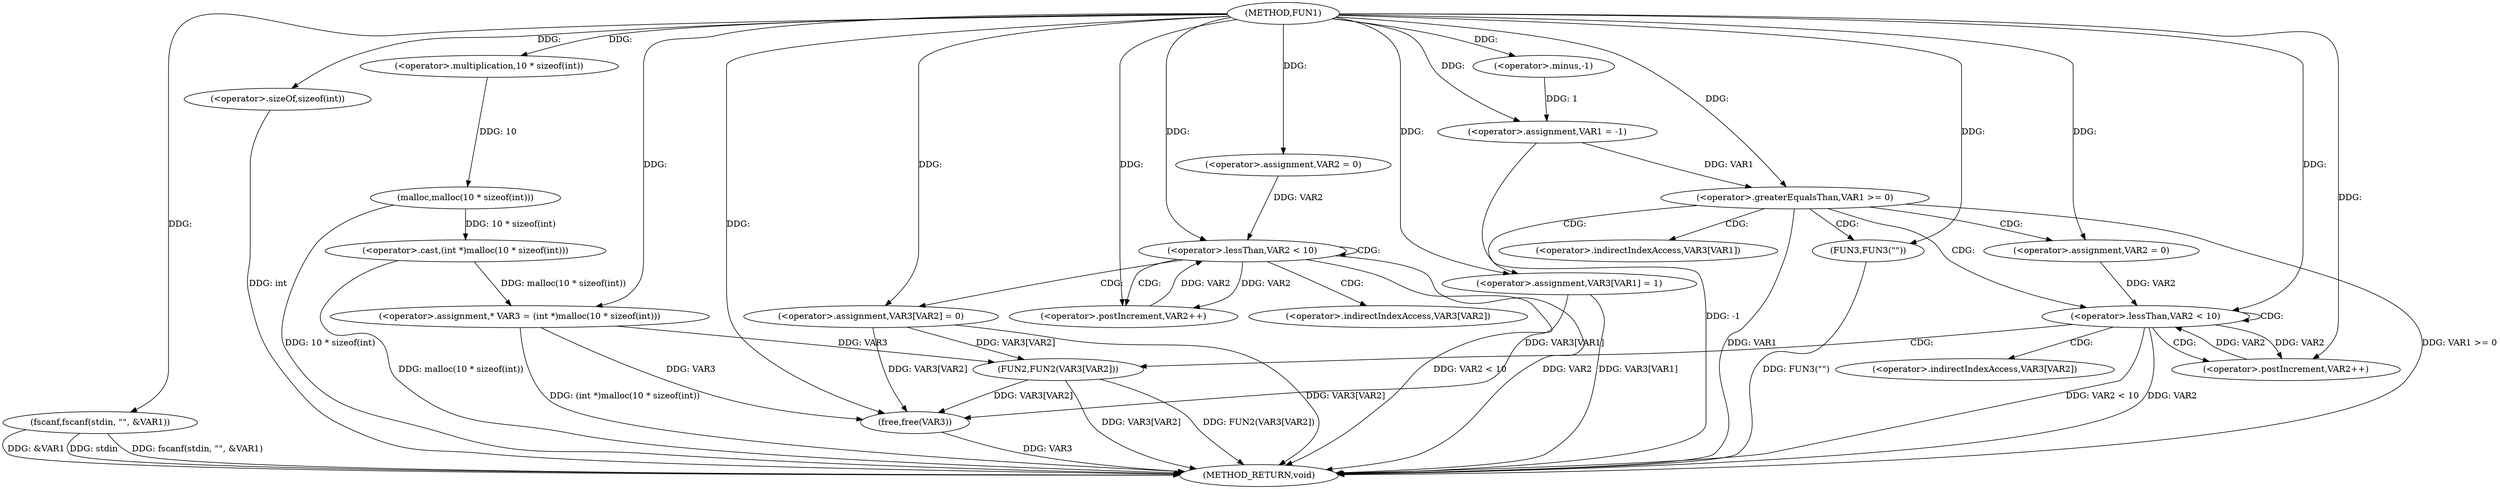 digraph FUN1 {  
"1000100" [label = "(METHOD,FUN1)" ]
"1000169" [label = "(METHOD_RETURN,void)" ]
"1000103" [label = "(<operator>.assignment,VAR1 = -1)" ]
"1000105" [label = "(<operator>.minus,-1)" ]
"1000107" [label = "(fscanf,fscanf(stdin, \"\", &VAR1))" ]
"1000115" [label = "(<operator>.assignment,* VAR3 = (int *)malloc(10 * sizeof(int)))" ]
"1000117" [label = "(<operator>.cast,(int *)malloc(10 * sizeof(int)))" ]
"1000119" [label = "(malloc,malloc(10 * sizeof(int)))" ]
"1000120" [label = "(<operator>.multiplication,10 * sizeof(int))" ]
"1000122" [label = "(<operator>.sizeOf,sizeof(int))" ]
"1000125" [label = "(<operator>.assignment,VAR2 = 0)" ]
"1000128" [label = "(<operator>.lessThan,VAR2 < 10)" ]
"1000131" [label = "(<operator>.postIncrement,VAR2++)" ]
"1000134" [label = "(<operator>.assignment,VAR3[VAR2] = 0)" ]
"1000140" [label = "(<operator>.greaterEqualsThan,VAR1 >= 0)" ]
"1000144" [label = "(<operator>.assignment,VAR3[VAR1] = 1)" ]
"1000150" [label = "(<operator>.assignment,VAR2 = 0)" ]
"1000153" [label = "(<operator>.lessThan,VAR2 < 10)" ]
"1000156" [label = "(<operator>.postIncrement,VAR2++)" ]
"1000159" [label = "(FUN2,FUN2(VAR3[VAR2]))" ]
"1000165" [label = "(FUN3,FUN3(\"\"))" ]
"1000167" [label = "(free,free(VAR3))" ]
"1000135" [label = "(<operator>.indirectIndexAccess,VAR3[VAR2])" ]
"1000145" [label = "(<operator>.indirectIndexAccess,VAR3[VAR1])" ]
"1000160" [label = "(<operator>.indirectIndexAccess,VAR3[VAR2])" ]
  "1000167" -> "1000169"  [ label = "DDG: VAR3"] 
  "1000107" -> "1000169"  [ label = "DDG: stdin"] 
  "1000107" -> "1000169"  [ label = "DDG: fscanf(stdin, \"\", &VAR1)"] 
  "1000103" -> "1000169"  [ label = "DDG: -1"] 
  "1000159" -> "1000169"  [ label = "DDG: VAR3[VAR2]"] 
  "1000140" -> "1000169"  [ label = "DDG: VAR1 >= 0"] 
  "1000153" -> "1000169"  [ label = "DDG: VAR2 < 10"] 
  "1000153" -> "1000169"  [ label = "DDG: VAR2"] 
  "1000117" -> "1000169"  [ label = "DDG: malloc(10 * sizeof(int))"] 
  "1000159" -> "1000169"  [ label = "DDG: FUN2(VAR3[VAR2])"] 
  "1000115" -> "1000169"  [ label = "DDG: (int *)malloc(10 * sizeof(int))"] 
  "1000122" -> "1000169"  [ label = "DDG: int"] 
  "1000140" -> "1000169"  [ label = "DDG: VAR1"] 
  "1000128" -> "1000169"  [ label = "DDG: VAR2"] 
  "1000134" -> "1000169"  [ label = "DDG: VAR3[VAR2]"] 
  "1000107" -> "1000169"  [ label = "DDG: &VAR1"] 
  "1000119" -> "1000169"  [ label = "DDG: 10 * sizeof(int)"] 
  "1000144" -> "1000169"  [ label = "DDG: VAR3[VAR1]"] 
  "1000128" -> "1000169"  [ label = "DDG: VAR2 < 10"] 
  "1000165" -> "1000169"  [ label = "DDG: FUN3(\"\")"] 
  "1000105" -> "1000103"  [ label = "DDG: 1"] 
  "1000100" -> "1000103"  [ label = "DDG: "] 
  "1000100" -> "1000105"  [ label = "DDG: "] 
  "1000100" -> "1000107"  [ label = "DDG: "] 
  "1000117" -> "1000115"  [ label = "DDG: malloc(10 * sizeof(int))"] 
  "1000100" -> "1000115"  [ label = "DDG: "] 
  "1000119" -> "1000117"  [ label = "DDG: 10 * sizeof(int)"] 
  "1000120" -> "1000119"  [ label = "DDG: 10"] 
  "1000100" -> "1000120"  [ label = "DDG: "] 
  "1000100" -> "1000122"  [ label = "DDG: "] 
  "1000100" -> "1000125"  [ label = "DDG: "] 
  "1000125" -> "1000128"  [ label = "DDG: VAR2"] 
  "1000131" -> "1000128"  [ label = "DDG: VAR2"] 
  "1000100" -> "1000128"  [ label = "DDG: "] 
  "1000128" -> "1000131"  [ label = "DDG: VAR2"] 
  "1000100" -> "1000131"  [ label = "DDG: "] 
  "1000100" -> "1000134"  [ label = "DDG: "] 
  "1000103" -> "1000140"  [ label = "DDG: VAR1"] 
  "1000100" -> "1000140"  [ label = "DDG: "] 
  "1000100" -> "1000144"  [ label = "DDG: "] 
  "1000100" -> "1000150"  [ label = "DDG: "] 
  "1000150" -> "1000153"  [ label = "DDG: VAR2"] 
  "1000156" -> "1000153"  [ label = "DDG: VAR2"] 
  "1000100" -> "1000153"  [ label = "DDG: "] 
  "1000153" -> "1000156"  [ label = "DDG: VAR2"] 
  "1000100" -> "1000156"  [ label = "DDG: "] 
  "1000134" -> "1000159"  [ label = "DDG: VAR3[VAR2]"] 
  "1000115" -> "1000159"  [ label = "DDG: VAR3"] 
  "1000100" -> "1000165"  [ label = "DDG: "] 
  "1000159" -> "1000167"  [ label = "DDG: VAR3[VAR2]"] 
  "1000134" -> "1000167"  [ label = "DDG: VAR3[VAR2]"] 
  "1000144" -> "1000167"  [ label = "DDG: VAR3[VAR1]"] 
  "1000115" -> "1000167"  [ label = "DDG: VAR3"] 
  "1000100" -> "1000167"  [ label = "DDG: "] 
  "1000128" -> "1000131"  [ label = "CDG: "] 
  "1000128" -> "1000128"  [ label = "CDG: "] 
  "1000128" -> "1000135"  [ label = "CDG: "] 
  "1000128" -> "1000134"  [ label = "CDG: "] 
  "1000140" -> "1000153"  [ label = "CDG: "] 
  "1000140" -> "1000145"  [ label = "CDG: "] 
  "1000140" -> "1000150"  [ label = "CDG: "] 
  "1000140" -> "1000144"  [ label = "CDG: "] 
  "1000140" -> "1000165"  [ label = "CDG: "] 
  "1000153" -> "1000153"  [ label = "CDG: "] 
  "1000153" -> "1000159"  [ label = "CDG: "] 
  "1000153" -> "1000156"  [ label = "CDG: "] 
  "1000153" -> "1000160"  [ label = "CDG: "] 
}

